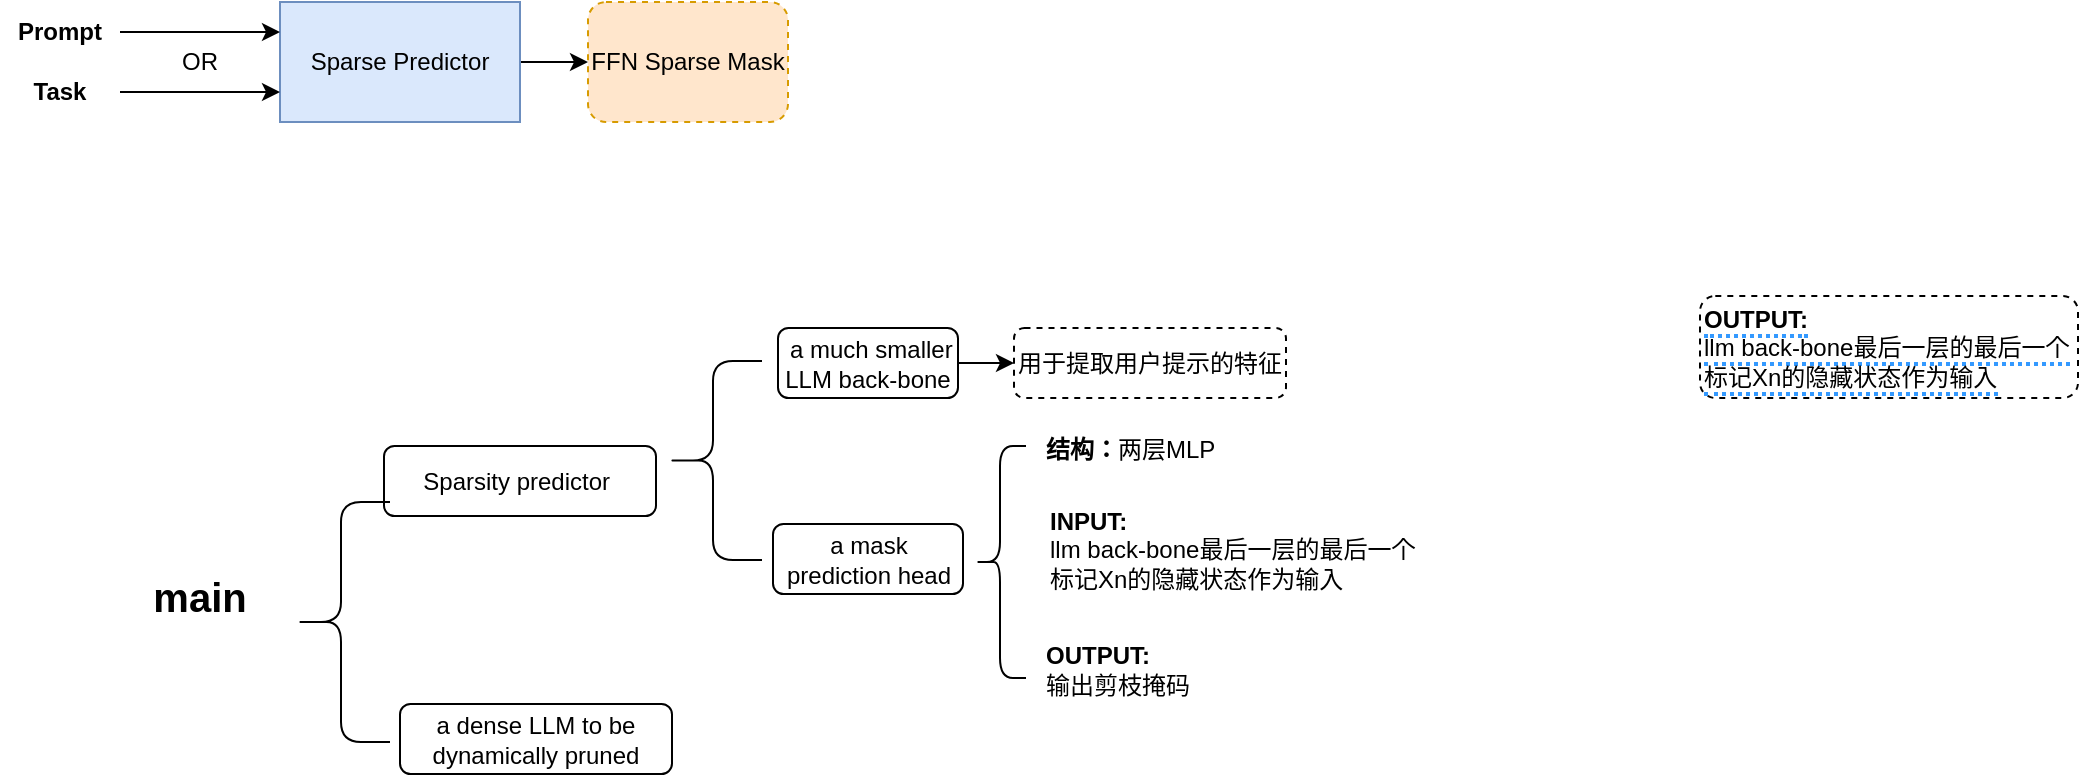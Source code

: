 <mxfile version="26.0.11">
  <diagram name="第 1 页" id="1eF0hRF-pGYvlpEf26P8">
    <mxGraphModel dx="989" dy="488" grid="0" gridSize="10" guides="1" tooltips="1" connect="1" arrows="1" fold="1" page="1" pageScale="1" pageWidth="827" pageHeight="1169" background="none" math="0" shadow="0">
      <root>
        <mxCell id="0" />
        <mxCell id="1" parent="0" />
        <mxCell id="FLRZDwi7_tAXWpCWDcj3-7" value="" style="edgeStyle=orthogonalEdgeStyle;rounded=0;orthogonalLoop=1;jettySize=auto;html=1;" edge="1" parent="1" source="FLRZDwi7_tAXWpCWDcj3-1" target="FLRZDwi7_tAXWpCWDcj3-6">
          <mxGeometry relative="1" as="geometry" />
        </mxCell>
        <mxCell id="FLRZDwi7_tAXWpCWDcj3-1" value="Sparse Predictor" style="rounded=0;whiteSpace=wrap;html=1;fillColor=#dae8fc;strokeColor=#6c8ebf;" vertex="1" parent="1">
          <mxGeometry x="260" y="320" width="120" height="60" as="geometry" />
        </mxCell>
        <mxCell id="FLRZDwi7_tAXWpCWDcj3-4" style="edgeStyle=orthogonalEdgeStyle;rounded=0;orthogonalLoop=1;jettySize=auto;html=1;exitX=1;exitY=0.5;exitDx=0;exitDy=0;entryX=0;entryY=0.25;entryDx=0;entryDy=0;" edge="1" parent="1" source="FLRZDwi7_tAXWpCWDcj3-2" target="FLRZDwi7_tAXWpCWDcj3-1">
          <mxGeometry relative="1" as="geometry" />
        </mxCell>
        <mxCell id="FLRZDwi7_tAXWpCWDcj3-2" value="Prompt" style="text;strokeColor=none;align=center;fillColor=none;html=1;verticalAlign=middle;whiteSpace=wrap;rounded=0;fontStyle=1" vertex="1" parent="1">
          <mxGeometry x="120" y="320" width="60" height="30" as="geometry" />
        </mxCell>
        <mxCell id="FLRZDwi7_tAXWpCWDcj3-5" style="edgeStyle=orthogonalEdgeStyle;rounded=0;orthogonalLoop=1;jettySize=auto;html=1;exitX=1;exitY=0.5;exitDx=0;exitDy=0;entryX=0;entryY=0.75;entryDx=0;entryDy=0;" edge="1" parent="1" source="FLRZDwi7_tAXWpCWDcj3-3" target="FLRZDwi7_tAXWpCWDcj3-1">
          <mxGeometry relative="1" as="geometry" />
        </mxCell>
        <mxCell id="FLRZDwi7_tAXWpCWDcj3-3" value="Task" style="text;strokeColor=none;align=center;fillColor=none;html=1;verticalAlign=middle;whiteSpace=wrap;rounded=0;fontStyle=1" vertex="1" parent="1">
          <mxGeometry x="120" y="350" width="60" height="30" as="geometry" />
        </mxCell>
        <mxCell id="FLRZDwi7_tAXWpCWDcj3-6" value="FFN Sparse Mask" style="rounded=1;whiteSpace=wrap;html=1;glass=0;dashed=1;fillColor=#ffe6cc;strokeColor=#d79b00;" vertex="1" parent="1">
          <mxGeometry x="414" y="320" width="100" height="60" as="geometry" />
        </mxCell>
        <mxCell id="FLRZDwi7_tAXWpCWDcj3-8" value="OR" style="text;strokeColor=none;align=center;fillColor=none;html=1;verticalAlign=middle;whiteSpace=wrap;rounded=0;" vertex="1" parent="1">
          <mxGeometry x="190" y="345" width="60" height="10" as="geometry" />
        </mxCell>
        <mxCell id="FLRZDwi7_tAXWpCWDcj3-11" value="Sparsity predictor&amp;nbsp;" style="rounded=1;whiteSpace=wrap;html=1;" vertex="1" parent="1">
          <mxGeometry x="312" y="542" width="136" height="35" as="geometry" />
        </mxCell>
        <mxCell id="FLRZDwi7_tAXWpCWDcj3-13" value="main" style="text;strokeColor=none;align=center;fillColor=none;html=1;verticalAlign=middle;whiteSpace=wrap;rounded=0;fontSize=20;fontStyle=1" vertex="1" parent="1">
          <mxGeometry x="190" y="602" width="60" height="30" as="geometry" />
        </mxCell>
        <mxCell id="FLRZDwi7_tAXWpCWDcj3-14" value="" style="shape=curlyBracket;whiteSpace=wrap;html=1;rounded=1;labelPosition=left;verticalLabelPosition=middle;align=right;verticalAlign=middle;" vertex="1" parent="1">
          <mxGeometry x="452" y="499.5" width="49" height="99.5" as="geometry" />
        </mxCell>
        <mxCell id="FLRZDwi7_tAXWpCWDcj3-15" value="&lt;div&gt;a&amp;nbsp;&lt;span style=&quot;background-color: transparent;&quot;&gt;dense LLM to be dynamically pruned&lt;/span&gt;&lt;/div&gt;" style="rounded=1;whiteSpace=wrap;html=1;" vertex="1" parent="1">
          <mxGeometry x="320" y="671" width="136" height="35" as="geometry" />
        </mxCell>
        <mxCell id="FLRZDwi7_tAXWpCWDcj3-16" value="" style="shape=curlyBracket;whiteSpace=wrap;html=1;rounded=1;labelPosition=left;verticalLabelPosition=middle;align=right;verticalAlign=middle;" vertex="1" parent="1">
          <mxGeometry x="266" y="570" width="49" height="120" as="geometry" />
        </mxCell>
        <mxCell id="FLRZDwi7_tAXWpCWDcj3-20" value="" style="edgeStyle=orthogonalEdgeStyle;rounded=0;orthogonalLoop=1;jettySize=auto;html=1;" edge="1" parent="1" source="FLRZDwi7_tAXWpCWDcj3-17" target="FLRZDwi7_tAXWpCWDcj3-19">
          <mxGeometry relative="1" as="geometry" />
        </mxCell>
        <mxCell id="FLRZDwi7_tAXWpCWDcj3-17" value="&lt;div&gt;&amp;nbsp;a much smaller LLM back-&lt;span style=&quot;background-color: transparent;&quot;&gt;bone&lt;/span&gt;&lt;/div&gt;" style="rounded=1;whiteSpace=wrap;html=1;" vertex="1" parent="1">
          <mxGeometry x="509" y="483" width="90" height="35" as="geometry" />
        </mxCell>
        <mxCell id="FLRZDwi7_tAXWpCWDcj3-18" value="a mask prediction head" style="rounded=1;whiteSpace=wrap;html=1;" vertex="1" parent="1">
          <mxGeometry x="506.5" y="581" width="95" height="35" as="geometry" />
        </mxCell>
        <mxCell id="FLRZDwi7_tAXWpCWDcj3-19" value="用于提取用户提示的特征" style="rounded=1;whiteSpace=wrap;html=1;dashed=1;" vertex="1" parent="1">
          <mxGeometry x="627" y="483" width="136" height="35" as="geometry" />
        </mxCell>
        <mxCell id="FLRZDwi7_tAXWpCWDcj3-21" value="&lt;b&gt;结构：&lt;/b&gt;两层MLP" style="rounded=1;whiteSpace=wrap;html=1;dashed=1;align=left;strokeColor=none;" vertex="1" parent="1">
          <mxGeometry x="641" y="526" width="136" height="35" as="geometry" />
        </mxCell>
        <mxCell id="FLRZDwi7_tAXWpCWDcj3-22" value="" style="shape=curlyBracket;whiteSpace=wrap;html=1;rounded=1;labelPosition=left;verticalLabelPosition=middle;align=right;verticalAlign=middle;" vertex="1" parent="1">
          <mxGeometry x="607" y="542" width="26" height="116" as="geometry" />
        </mxCell>
        <mxCell id="FLRZDwi7_tAXWpCWDcj3-23" value="&lt;b&gt;INPUT:&lt;/b&gt;&lt;div&gt;llm back-bone最后一层的最后一个标记Xn的隐藏状态作为输入&lt;/div&gt;" style="rounded=1;whiteSpace=wrap;html=1;dashed=1;align=left;strokeColor=none;" vertex="1" parent="1">
          <mxGeometry x="643" y="570" width="191" height="48" as="geometry" />
        </mxCell>
        <mxCell id="FLRZDwi7_tAXWpCWDcj3-25" value="&lt;b&gt;&lt;span data-kimi-id=&quot;1739173273524&quot; data-kimi-disabled=&quot;false&quot; data-kimi-recommend=&quot;false&quot; style=&quot;cursor: pointer; border-bottom: 2px dotted rgb(51, 153, 255);&quot;&gt;OUTPUT:&lt;/span&gt;&lt;/b&gt;&lt;div&gt;&lt;span data-kimi-id=&quot;1739173273524&quot; data-kimi-disabled=&quot;false&quot; data-kimi-recommend=&quot;false&quot; style=&quot;cursor: pointer; border-bottom: 2px dotted rgb(51, 153, 255);&quot;&gt;llm back-bone最后一层的最后一个标记Xn的隐藏状态作为输入&lt;/span&gt;&lt;/div&gt;" style="rounded=1;whiteSpace=wrap;html=1;dashed=1;align=left;" vertex="1" parent="1">
          <mxGeometry x="970" y="467" width="189" height="51" as="geometry" />
        </mxCell>
        <mxCell id="FLRZDwi7_tAXWpCWDcj3-26" value="&lt;div&gt;&lt;b&gt;OUTPUT:&lt;/b&gt;&lt;/div&gt;&lt;div&gt;输出剪枝掩码&lt;/div&gt;" style="rounded=1;whiteSpace=wrap;html=1;dashed=1;align=left;strokeColor=none;" vertex="1" parent="1">
          <mxGeometry x="641" y="630" width="191" height="48" as="geometry" />
        </mxCell>
      </root>
    </mxGraphModel>
  </diagram>
</mxfile>
